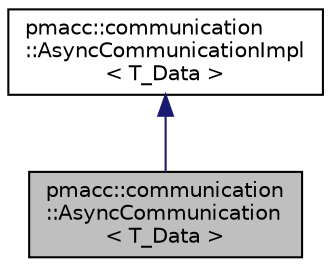 digraph "pmacc::communication::AsyncCommunication&lt; T_Data &gt;"
{
 // LATEX_PDF_SIZE
  edge [fontname="Helvetica",fontsize="10",labelfontname="Helvetica",labelfontsize="10"];
  node [fontname="Helvetica",fontsize="10",shape=record];
  Node1 [label="pmacc::communication\l::AsyncCommunication\l\< T_Data \>",height=0.2,width=0.4,color="black", fillcolor="grey75", style="filled", fontcolor="black",tooltip="This policy starts an asynchronous communication of the given data (e.g."];
  Node2 -> Node1 [dir="back",color="midnightblue",fontsize="10",style="solid",fontname="Helvetica"];
  Node2 [label="pmacc::communication\l::AsyncCommunicationImpl\l\< T_Data \>",height=0.2,width=0.4,color="black", fillcolor="white", style="filled",URL="$structpmacc_1_1communication_1_1_async_communication_impl.html",tooltip=" "];
}

